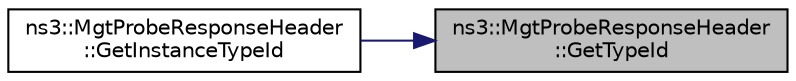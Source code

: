 digraph "ns3::MgtProbeResponseHeader::GetTypeId"
{
 // LATEX_PDF_SIZE
  edge [fontname="Helvetica",fontsize="10",labelfontname="Helvetica",labelfontsize="10"];
  node [fontname="Helvetica",fontsize="10",shape=record];
  rankdir="RL";
  Node1 [label="ns3::MgtProbeResponseHeader\l::GetTypeId",height=0.2,width=0.4,color="black", fillcolor="grey75", style="filled", fontcolor="black",tooltip="Register this type."];
  Node1 -> Node2 [dir="back",color="midnightblue",fontsize="10",style="solid",fontname="Helvetica"];
  Node2 [label="ns3::MgtProbeResponseHeader\l::GetInstanceTypeId",height=0.2,width=0.4,color="black", fillcolor="white", style="filled",URL="$classns3_1_1_mgt_probe_response_header.html#a939393ea977abf4e02a87003e8df3f40",tooltip="Get the most derived TypeId for this Object."];
}
